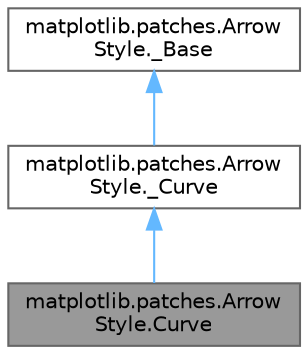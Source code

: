 digraph "matplotlib.patches.ArrowStyle.Curve"
{
 // LATEX_PDF_SIZE
  bgcolor="transparent";
  edge [fontname=Helvetica,fontsize=10,labelfontname=Helvetica,labelfontsize=10];
  node [fontname=Helvetica,fontsize=10,shape=box,height=0.2,width=0.4];
  Node1 [id="Node000001",label="matplotlib.patches.Arrow\lStyle.Curve",height=0.2,width=0.4,color="gray40", fillcolor="grey60", style="filled", fontcolor="black",tooltip=" "];
  Node2 -> Node1 [id="edge1_Node000001_Node000002",dir="back",color="steelblue1",style="solid",tooltip=" "];
  Node2 [id="Node000002",label="matplotlib.patches.Arrow\lStyle._Curve",height=0.2,width=0.4,color="gray40", fillcolor="white", style="filled",URL="$d2/df7/classmatplotlib_1_1patches_1_1ArrowStyle_1_1__Curve.html",tooltip=" "];
  Node3 -> Node2 [id="edge2_Node000002_Node000003",dir="back",color="steelblue1",style="solid",tooltip=" "];
  Node3 [id="Node000003",label="matplotlib.patches.Arrow\lStyle._Base",height=0.2,width=0.4,color="gray40", fillcolor="white", style="filled",URL="$d1/d69/classmatplotlib_1_1patches_1_1ArrowStyle_1_1__Base.html",tooltip=" "];
}
